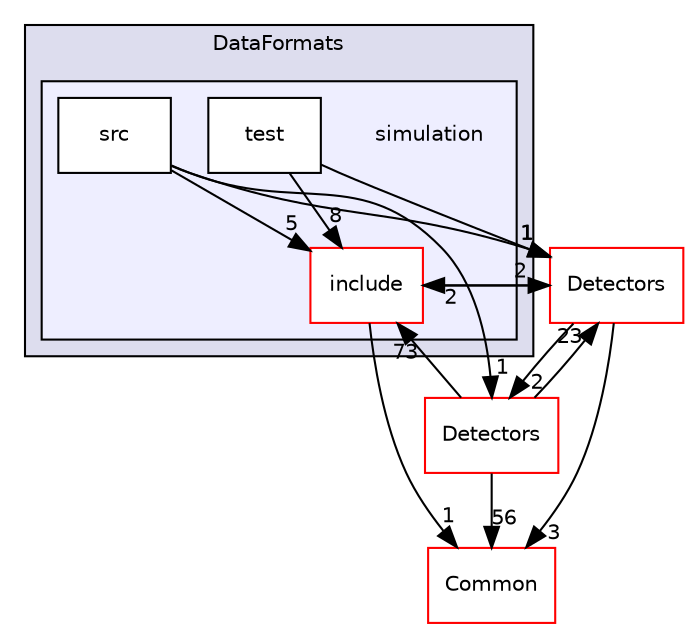 digraph "/home/travis/build/AliceO2Group/AliceO2/DataFormats/simulation" {
  bgcolor=transparent;
  compound=true
  node [ fontsize="10", fontname="Helvetica"];
  edge [ labelfontsize="10", labelfontname="Helvetica"];
  subgraph clusterdir_2171f7ec022c5423887b07c69b2f5b48 {
    graph [ bgcolor="#ddddee", pencolor="black", label="DataFormats" fontname="Helvetica", fontsize="10", URL="dir_2171f7ec022c5423887b07c69b2f5b48.html"]
  subgraph clusterdir_047746f9f311f49446db9474b7431d0d {
    graph [ bgcolor="#eeeeff", pencolor="black", label="" URL="dir_047746f9f311f49446db9474b7431d0d.html"];
    dir_047746f9f311f49446db9474b7431d0d [shape=plaintext label="simulation"];
    dir_e977c6a9672cee72083a88d55f0ce0c6 [shape=box label="include" color="red" fillcolor="white" style="filled" URL="dir_e977c6a9672cee72083a88d55f0ce0c6.html"];
    dir_38abbb9c71f32f91a25826cfc3ede3a8 [shape=box label="src" color="black" fillcolor="white" style="filled" URL="dir_38abbb9c71f32f91a25826cfc3ede3a8.html"];
    dir_c8fa59d38404a336ce27bd8f626335e9 [shape=box label="test" color="black" fillcolor="white" style="filled" URL="dir_c8fa59d38404a336ce27bd8f626335e9.html"];
  }
  }
  dir_4ab6b4cc6a7edbff49100e9123df213f [shape=box label="Common" color="red" URL="dir_4ab6b4cc6a7edbff49100e9123df213f.html"];
  dir_2801adc79bf3c286b1b479858d2cade4 [shape=box label="Detectors" color="red" URL="dir_2801adc79bf3c286b1b479858d2cade4.html"];
  dir_051dca18e802f8e9474f2e30d29c04e0 [shape=box label="Detectors" color="red" URL="dir_051dca18e802f8e9474f2e30d29c04e0.html"];
  dir_38abbb9c71f32f91a25826cfc3ede3a8->dir_2801adc79bf3c286b1b479858d2cade4 [headlabel="1", labeldistance=1.5 headhref="dir_000092_000053.html"];
  dir_38abbb9c71f32f91a25826cfc3ede3a8->dir_051dca18e802f8e9474f2e30d29c04e0 [headlabel="1", labeldistance=1.5 headhref="dir_000092_000076.html"];
  dir_38abbb9c71f32f91a25826cfc3ede3a8->dir_e977c6a9672cee72083a88d55f0ce0c6 [headlabel="5", labeldistance=1.5 headhref="dir_000092_000090.html"];
  dir_2801adc79bf3c286b1b479858d2cade4->dir_4ab6b4cc6a7edbff49100e9123df213f [headlabel="3", labeldistance=1.5 headhref="dir_000053_000016.html"];
  dir_2801adc79bf3c286b1b479858d2cade4->dir_051dca18e802f8e9474f2e30d29c04e0 [headlabel="2", labeldistance=1.5 headhref="dir_000053_000076.html"];
  dir_2801adc79bf3c286b1b479858d2cade4->dir_e977c6a9672cee72083a88d55f0ce0c6 [headlabel="2", labeldistance=1.5 headhref="dir_000053_000090.html"];
  dir_051dca18e802f8e9474f2e30d29c04e0->dir_4ab6b4cc6a7edbff49100e9123df213f [headlabel="56", labeldistance=1.5 headhref="dir_000076_000016.html"];
  dir_051dca18e802f8e9474f2e30d29c04e0->dir_2801adc79bf3c286b1b479858d2cade4 [headlabel="23", labeldistance=1.5 headhref="dir_000076_000053.html"];
  dir_051dca18e802f8e9474f2e30d29c04e0->dir_e977c6a9672cee72083a88d55f0ce0c6 [headlabel="73", labeldistance=1.5 headhref="dir_000076_000090.html"];
  dir_e977c6a9672cee72083a88d55f0ce0c6->dir_4ab6b4cc6a7edbff49100e9123df213f [headlabel="1", labeldistance=1.5 headhref="dir_000090_000016.html"];
  dir_e977c6a9672cee72083a88d55f0ce0c6->dir_2801adc79bf3c286b1b479858d2cade4 [headlabel="2", labeldistance=1.5 headhref="dir_000090_000053.html"];
  dir_c8fa59d38404a336ce27bd8f626335e9->dir_2801adc79bf3c286b1b479858d2cade4 [headlabel="1", labeldistance=1.5 headhref="dir_000093_000053.html"];
  dir_c8fa59d38404a336ce27bd8f626335e9->dir_e977c6a9672cee72083a88d55f0ce0c6 [headlabel="8", labeldistance=1.5 headhref="dir_000093_000090.html"];
}
